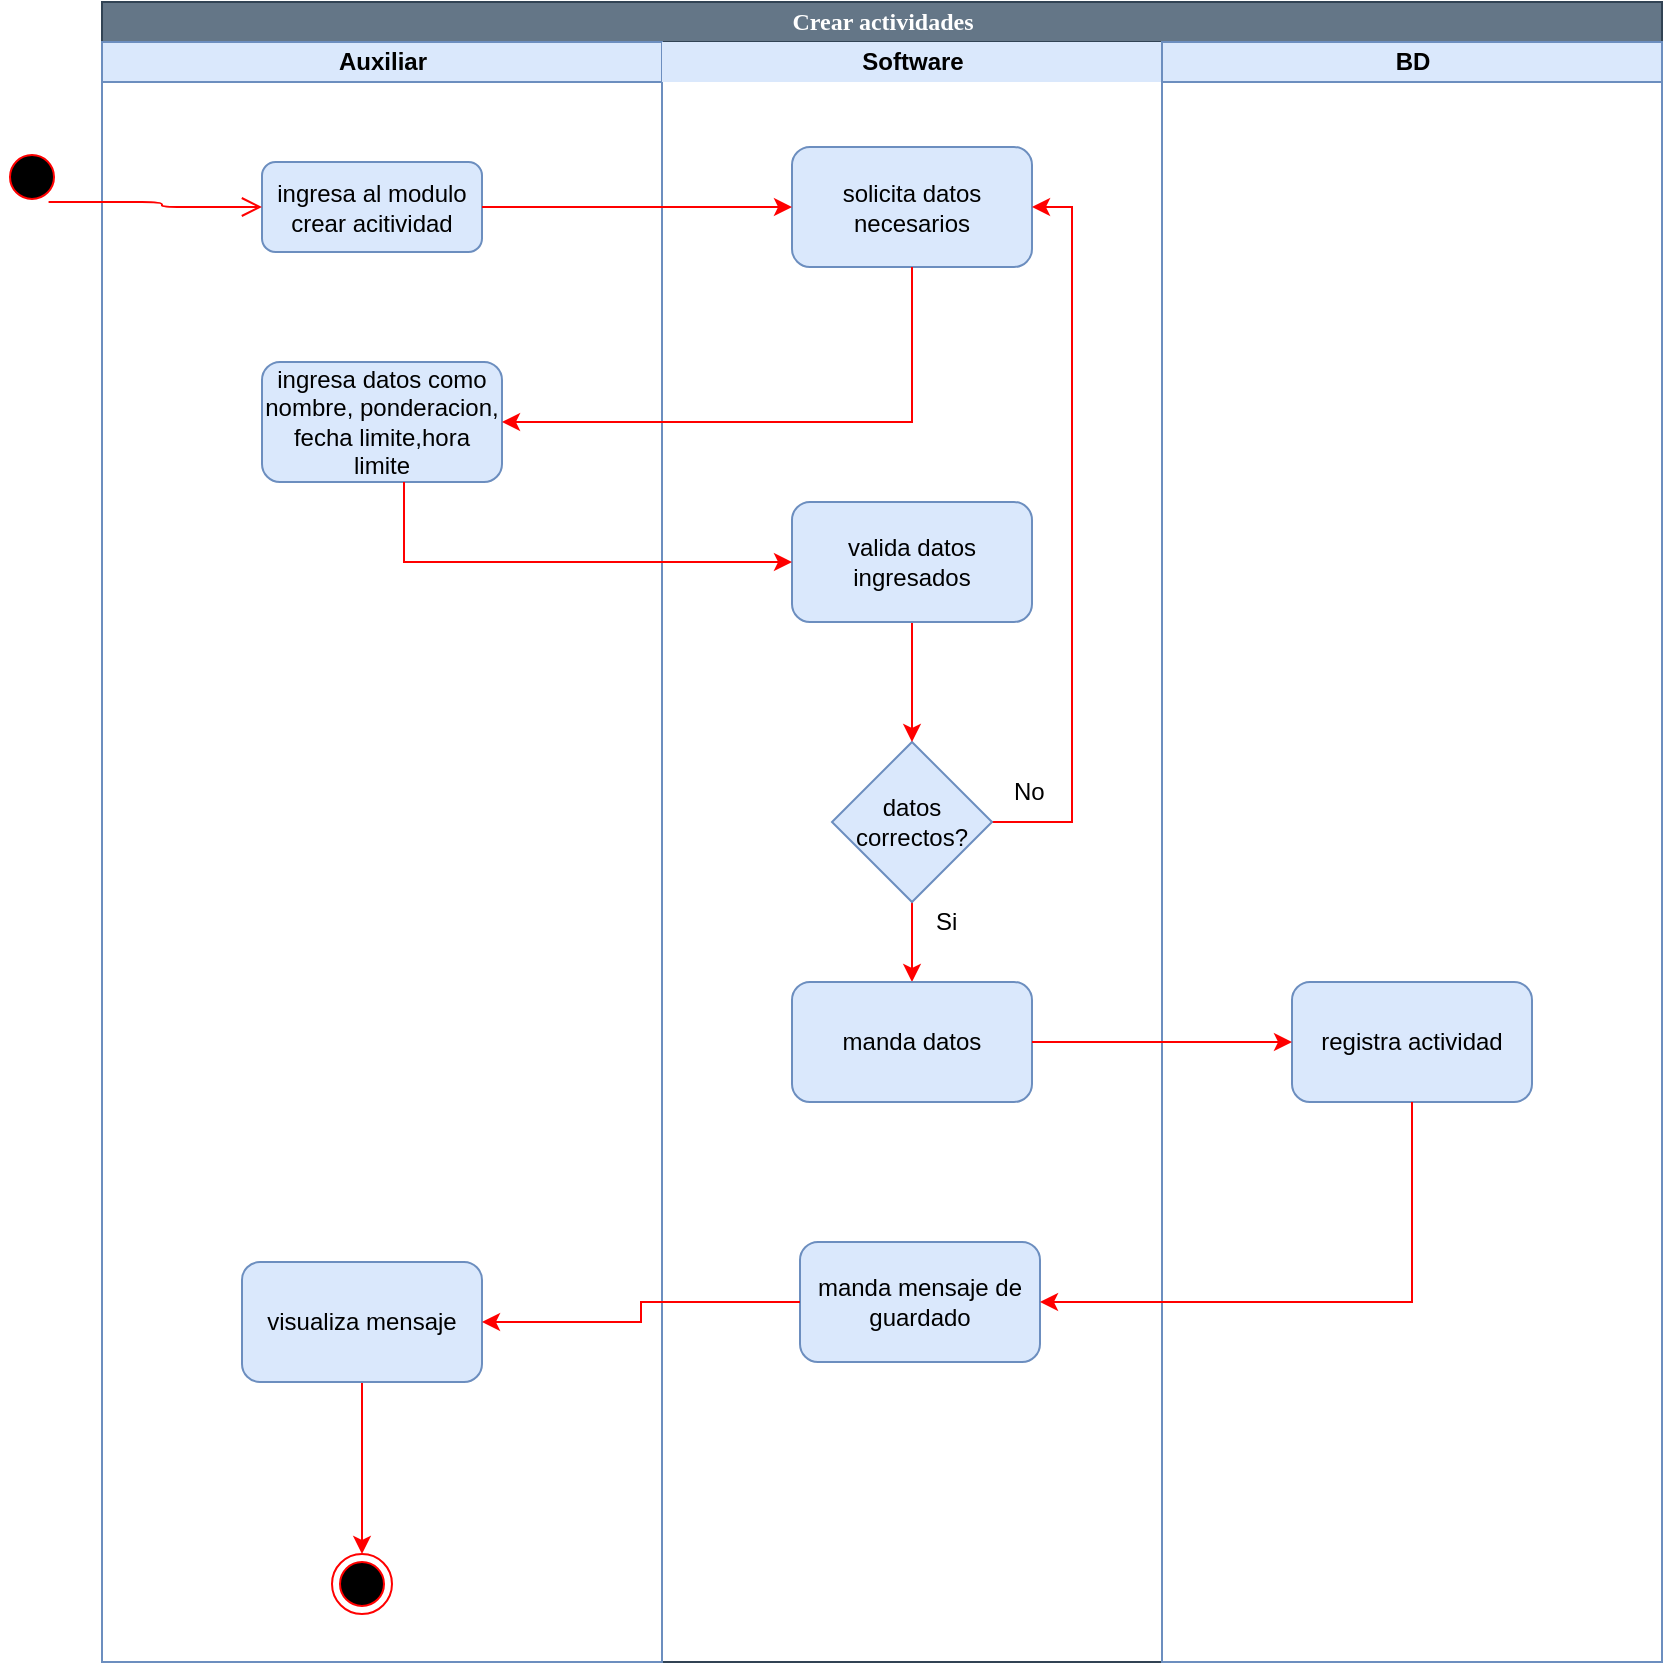 <mxfile version="11.3.0" type="device" pages="1"><diagram name="Page-1" id="e7e014a7-5840-1c2e-5031-d8a46d1fe8dd"><mxGraphModel dx="1937" dy="529" grid="1" gridSize="10" guides="1" tooltips="1" connect="1" arrows="1" fold="1" page="1" pageScale="1" pageWidth="1169" pageHeight="826" background="#ffffff" math="0" shadow="0"><root><mxCell id="0"/><mxCell id="1" parent="0"/><mxCell id="BU_Reis3pAN0cWm3ID1O-41" value="Crear actividades" style="swimlane;html=1;childLayout=stackLayout;startSize=20;rounded=0;shadow=0;comic=0;labelBackgroundColor=none;strokeColor=#314354;strokeWidth=1;fillColor=#647687;fontFamily=Verdana;fontSize=12;align=center;fontColor=#ffffff;" vertex="1" parent="1"><mxGeometry x="40" y="20" width="780" height="830" as="geometry"/></mxCell><mxCell id="BU_Reis3pAN0cWm3ID1O-42" value="Auxiliar" style="swimlane;html=1;startSize=20;fillColor=#dae8fc;strokeColor=#6c8ebf;" vertex="1" parent="BU_Reis3pAN0cWm3ID1O-41"><mxGeometry y="20" width="280" height="810" as="geometry"/></mxCell><mxCell id="BU_Reis3pAN0cWm3ID1O-43" value="ingresa al modulo crear acitividad" style="rounded=1;whiteSpace=wrap;html=1;fillColor=#dae8fc;strokeColor=#6c8ebf;" vertex="1" parent="BU_Reis3pAN0cWm3ID1O-42"><mxGeometry x="80" y="60" width="110" height="45" as="geometry"/></mxCell><mxCell id="BU_Reis3pAN0cWm3ID1O-44" value="ingresa datos como nombre, ponderacion, fecha limite,hora limite" style="rounded=1;whiteSpace=wrap;html=1;fillColor=#dae8fc;strokeColor=#6c8ebf;" vertex="1" parent="BU_Reis3pAN0cWm3ID1O-42"><mxGeometry x="80" y="160" width="120" height="60" as="geometry"/></mxCell><mxCell id="BU_Reis3pAN0cWm3ID1O-90" style="edgeStyle=orthogonalEdgeStyle;rounded=0;orthogonalLoop=1;jettySize=auto;html=1;entryX=0.5;entryY=0;entryDx=0;entryDy=0;strokeColor=#FF0000;" edge="1" parent="BU_Reis3pAN0cWm3ID1O-42" source="BU_Reis3pAN0cWm3ID1O-87" target="BU_Reis3pAN0cWm3ID1O-89"><mxGeometry relative="1" as="geometry"/></mxCell><mxCell id="BU_Reis3pAN0cWm3ID1O-87" value="visualiza mensaje" style="rounded=1;whiteSpace=wrap;html=1;fillColor=#dae8fc;strokeColor=#6c8ebf;" vertex="1" parent="BU_Reis3pAN0cWm3ID1O-42"><mxGeometry x="70" y="610" width="120" height="60" as="geometry"/></mxCell><mxCell id="BU_Reis3pAN0cWm3ID1O-89" value="" style="ellipse;html=1;shape=endState;fillColor=#000000;strokeColor=#ff0000;" vertex="1" parent="BU_Reis3pAN0cWm3ID1O-42"><mxGeometry x="115" y="756" width="30" height="30" as="geometry"/></mxCell><mxCell id="BU_Reis3pAN0cWm3ID1O-54" value="Software" style="swimlane;html=1;startSize=20;fillColor=#dae8fc;strokeColor=none;" vertex="1" parent="BU_Reis3pAN0cWm3ID1O-41"><mxGeometry x="280" y="20" width="250" height="810" as="geometry"/></mxCell><mxCell id="BU_Reis3pAN0cWm3ID1O-55" style="edgeStyle=orthogonalEdgeStyle;rounded=0;orthogonalLoop=1;jettySize=auto;html=1;strokeColor=#FF0000;entryX=1;entryY=0.15;entryDx=0;entryDy=0;entryPerimeter=0;" edge="1" parent="BU_Reis3pAN0cWm3ID1O-54"><mxGeometry relative="1" as="geometry"><mxPoint x="170" y="69.571" as="targetPoint"/><Array as="points"><mxPoint x="240" y="730"/><mxPoint x="240" y="69"/></Array></mxGeometry></mxCell><mxCell id="BU_Reis3pAN0cWm3ID1O-56" value="solicita datos necesarios" style="rounded=1;whiteSpace=wrap;html=1;fillColor=#dae8fc;strokeColor=#6c8ebf;" vertex="1" parent="BU_Reis3pAN0cWm3ID1O-54"><mxGeometry x="65" y="52.5" width="120" height="60" as="geometry"/></mxCell><mxCell id="BU_Reis3pAN0cWm3ID1O-81" style="edgeStyle=orthogonalEdgeStyle;rounded=0;orthogonalLoop=1;jettySize=auto;html=1;entryX=1;entryY=0.5;entryDx=0;entryDy=0;strokeColor=#FF0000;" edge="1" parent="BU_Reis3pAN0cWm3ID1O-54" source="BU_Reis3pAN0cWm3ID1O-58" target="BU_Reis3pAN0cWm3ID1O-56"><mxGeometry relative="1" as="geometry"><Array as="points"><mxPoint x="205" y="390"/><mxPoint x="205" y="83"/></Array></mxGeometry></mxCell><mxCell id="BU_Reis3pAN0cWm3ID1O-82" style="edgeStyle=orthogonalEdgeStyle;rounded=0;orthogonalLoop=1;jettySize=auto;html=1;entryX=0.5;entryY=0;entryDx=0;entryDy=0;strokeColor=#FF0000;" edge="1" parent="BU_Reis3pAN0cWm3ID1O-54" source="BU_Reis3pAN0cWm3ID1O-58" target="BU_Reis3pAN0cWm3ID1O-59"><mxGeometry relative="1" as="geometry"/></mxCell><mxCell id="BU_Reis3pAN0cWm3ID1O-58" value="datos correctos?" style="rhombus;whiteSpace=wrap;html=1;fillColor=#dae8fc;strokeColor=#6c8ebf;" vertex="1" parent="BU_Reis3pAN0cWm3ID1O-54"><mxGeometry x="85" y="350" width="80" height="80" as="geometry"/></mxCell><mxCell id="BU_Reis3pAN0cWm3ID1O-59" value="manda datos" style="rounded=1;whiteSpace=wrap;html=1;fillColor=#dae8fc;strokeColor=#6c8ebf;" vertex="1" parent="BU_Reis3pAN0cWm3ID1O-54"><mxGeometry x="65" y="470" width="120" height="60" as="geometry"/></mxCell><mxCell id="BU_Reis3pAN0cWm3ID1O-85" value="manda mensaje de guardado" style="rounded=1;whiteSpace=wrap;html=1;fillColor=#dae8fc;strokeColor=#6c8ebf;" vertex="1" parent="BU_Reis3pAN0cWm3ID1O-54"><mxGeometry x="69" y="600" width="120" height="60" as="geometry"/></mxCell><mxCell id="BU_Reis3pAN0cWm3ID1O-62" value="BD" style="swimlane;html=1;startSize=20;fillColor=#dae8fc;strokeColor=#6c8ebf;" vertex="1" parent="BU_Reis3pAN0cWm3ID1O-41"><mxGeometry x="530" y="20" width="250" height="810" as="geometry"/></mxCell><mxCell id="BU_Reis3pAN0cWm3ID1O-83" value="registra actividad" style="rounded=1;whiteSpace=wrap;html=1;fillColor=#dae8fc;strokeColor=#6c8ebf;" vertex="1" parent="BU_Reis3pAN0cWm3ID1O-62"><mxGeometry x="65" y="470" width="120" height="60" as="geometry"/></mxCell><mxCell id="BU_Reis3pAN0cWm3ID1O-64" style="edgeStyle=orthogonalEdgeStyle;rounded=0;orthogonalLoop=1;jettySize=auto;html=1;strokeColor=#FF0000;" edge="1" parent="BU_Reis3pAN0cWm3ID1O-41" source="BU_Reis3pAN0cWm3ID1O-43" target="BU_Reis3pAN0cWm3ID1O-56"><mxGeometry relative="1" as="geometry"/></mxCell><mxCell id="BU_Reis3pAN0cWm3ID1O-65" style="edgeStyle=orthogonalEdgeStyle;rounded=0;orthogonalLoop=1;jettySize=auto;html=1;entryX=1;entryY=0.5;entryDx=0;entryDy=0;strokeColor=#FF0000;" edge="1" parent="BU_Reis3pAN0cWm3ID1O-41" source="BU_Reis3pAN0cWm3ID1O-56" target="BU_Reis3pAN0cWm3ID1O-44"><mxGeometry relative="1" as="geometry"><Array as="points"><mxPoint x="405" y="210"/></Array></mxGeometry></mxCell><mxCell id="BU_Reis3pAN0cWm3ID1O-84" style="edgeStyle=orthogonalEdgeStyle;rounded=0;orthogonalLoop=1;jettySize=auto;html=1;entryX=0;entryY=0.5;entryDx=0;entryDy=0;strokeColor=#FF0000;" edge="1" parent="BU_Reis3pAN0cWm3ID1O-41" source="BU_Reis3pAN0cWm3ID1O-59" target="BU_Reis3pAN0cWm3ID1O-83"><mxGeometry relative="1" as="geometry"/></mxCell><mxCell id="BU_Reis3pAN0cWm3ID1O-86" style="edgeStyle=orthogonalEdgeStyle;rounded=0;orthogonalLoop=1;jettySize=auto;html=1;entryX=1;entryY=0.5;entryDx=0;entryDy=0;strokeColor=#FF0000;" edge="1" parent="BU_Reis3pAN0cWm3ID1O-41" source="BU_Reis3pAN0cWm3ID1O-83" target="BU_Reis3pAN0cWm3ID1O-85"><mxGeometry relative="1" as="geometry"><Array as="points"><mxPoint x="655" y="650"/></Array></mxGeometry></mxCell><mxCell id="BU_Reis3pAN0cWm3ID1O-88" style="edgeStyle=orthogonalEdgeStyle;rounded=0;orthogonalLoop=1;jettySize=auto;html=1;strokeColor=#FF0000;" edge="1" parent="BU_Reis3pAN0cWm3ID1O-41" source="BU_Reis3pAN0cWm3ID1O-85" target="BU_Reis3pAN0cWm3ID1O-87"><mxGeometry relative="1" as="geometry"/></mxCell><mxCell id="BU_Reis3pAN0cWm3ID1O-73" value="" style="ellipse;html=1;shape=startState;fillColor=#000000;strokeColor=#ff0000;" vertex="1" parent="1"><mxGeometry x="-10" y="92.5" width="30" height="30" as="geometry"/></mxCell><mxCell id="BU_Reis3pAN0cWm3ID1O-74" value="" style="edgeStyle=orthogonalEdgeStyle;html=1;verticalAlign=bottom;endArrow=open;endSize=8;strokeColor=#ff0000;entryX=0;entryY=0.5;entryDx=0;entryDy=0;" edge="1" parent="1" source="BU_Reis3pAN0cWm3ID1O-73" target="BU_Reis3pAN0cWm3ID1O-43"><mxGeometry relative="1" as="geometry"><mxPoint x="25" y="160" as="targetPoint"/><Array as="points"><mxPoint x="25" y="120"/><mxPoint x="70" y="120"/><mxPoint x="70" y="123"/></Array></mxGeometry></mxCell><mxCell id="BU_Reis3pAN0cWm3ID1O-80" style="edgeStyle=orthogonalEdgeStyle;rounded=0;orthogonalLoop=1;jettySize=auto;html=1;entryX=0.5;entryY=0;entryDx=0;entryDy=0;strokeColor=#FF0000;" edge="1" parent="1" source="BU_Reis3pAN0cWm3ID1O-76" target="BU_Reis3pAN0cWm3ID1O-58"><mxGeometry relative="1" as="geometry"><Array as="points"><mxPoint x="445" y="350"/><mxPoint x="445" y="350"/></Array></mxGeometry></mxCell><mxCell id="BU_Reis3pAN0cWm3ID1O-76" value="valida datos ingresados" style="rounded=1;whiteSpace=wrap;html=1;fillColor=#dae8fc;strokeColor=#6c8ebf;" vertex="1" parent="1"><mxGeometry x="385" y="270" width="120" height="60" as="geometry"/></mxCell><mxCell id="BU_Reis3pAN0cWm3ID1O-77" style="edgeStyle=orthogonalEdgeStyle;rounded=0;orthogonalLoop=1;jettySize=auto;html=1;entryX=0;entryY=0.5;entryDx=0;entryDy=0;strokeColor=#FF0000;" edge="1" parent="1" source="BU_Reis3pAN0cWm3ID1O-44" target="BU_Reis3pAN0cWm3ID1O-76"><mxGeometry relative="1" as="geometry"><Array as="points"><mxPoint x="191" y="300"/></Array></mxGeometry></mxCell><mxCell id="BU_Reis3pAN0cWm3ID1O-78" value="Si" style="text;html=1;resizable=0;points=[];autosize=1;align=left;verticalAlign=top;spacingTop=-4;" vertex="1" parent="1"><mxGeometry x="455" y="470" width="30" height="20" as="geometry"/></mxCell><mxCell id="BU_Reis3pAN0cWm3ID1O-79" value="No" style="text;html=1;resizable=0;points=[];autosize=1;align=left;verticalAlign=top;spacingTop=-4;" vertex="1" parent="1"><mxGeometry x="494" y="405" width="30" height="20" as="geometry"/></mxCell></root></mxGraphModel></diagram></mxfile>